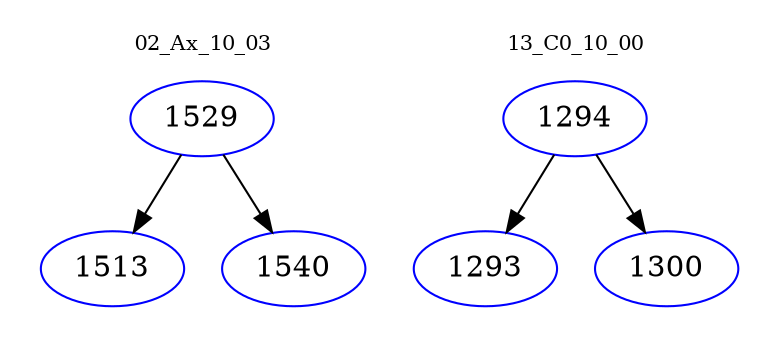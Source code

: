 digraph{
subgraph cluster_0 {
color = white
label = "02_Ax_10_03";
fontsize=10;
T0_1529 [label="1529", color="blue"]
T0_1529 -> T0_1513 [color="black"]
T0_1513 [label="1513", color="blue"]
T0_1529 -> T0_1540 [color="black"]
T0_1540 [label="1540", color="blue"]
}
subgraph cluster_1 {
color = white
label = "13_C0_10_00";
fontsize=10;
T1_1294 [label="1294", color="blue"]
T1_1294 -> T1_1293 [color="black"]
T1_1293 [label="1293", color="blue"]
T1_1294 -> T1_1300 [color="black"]
T1_1300 [label="1300", color="blue"]
}
}
